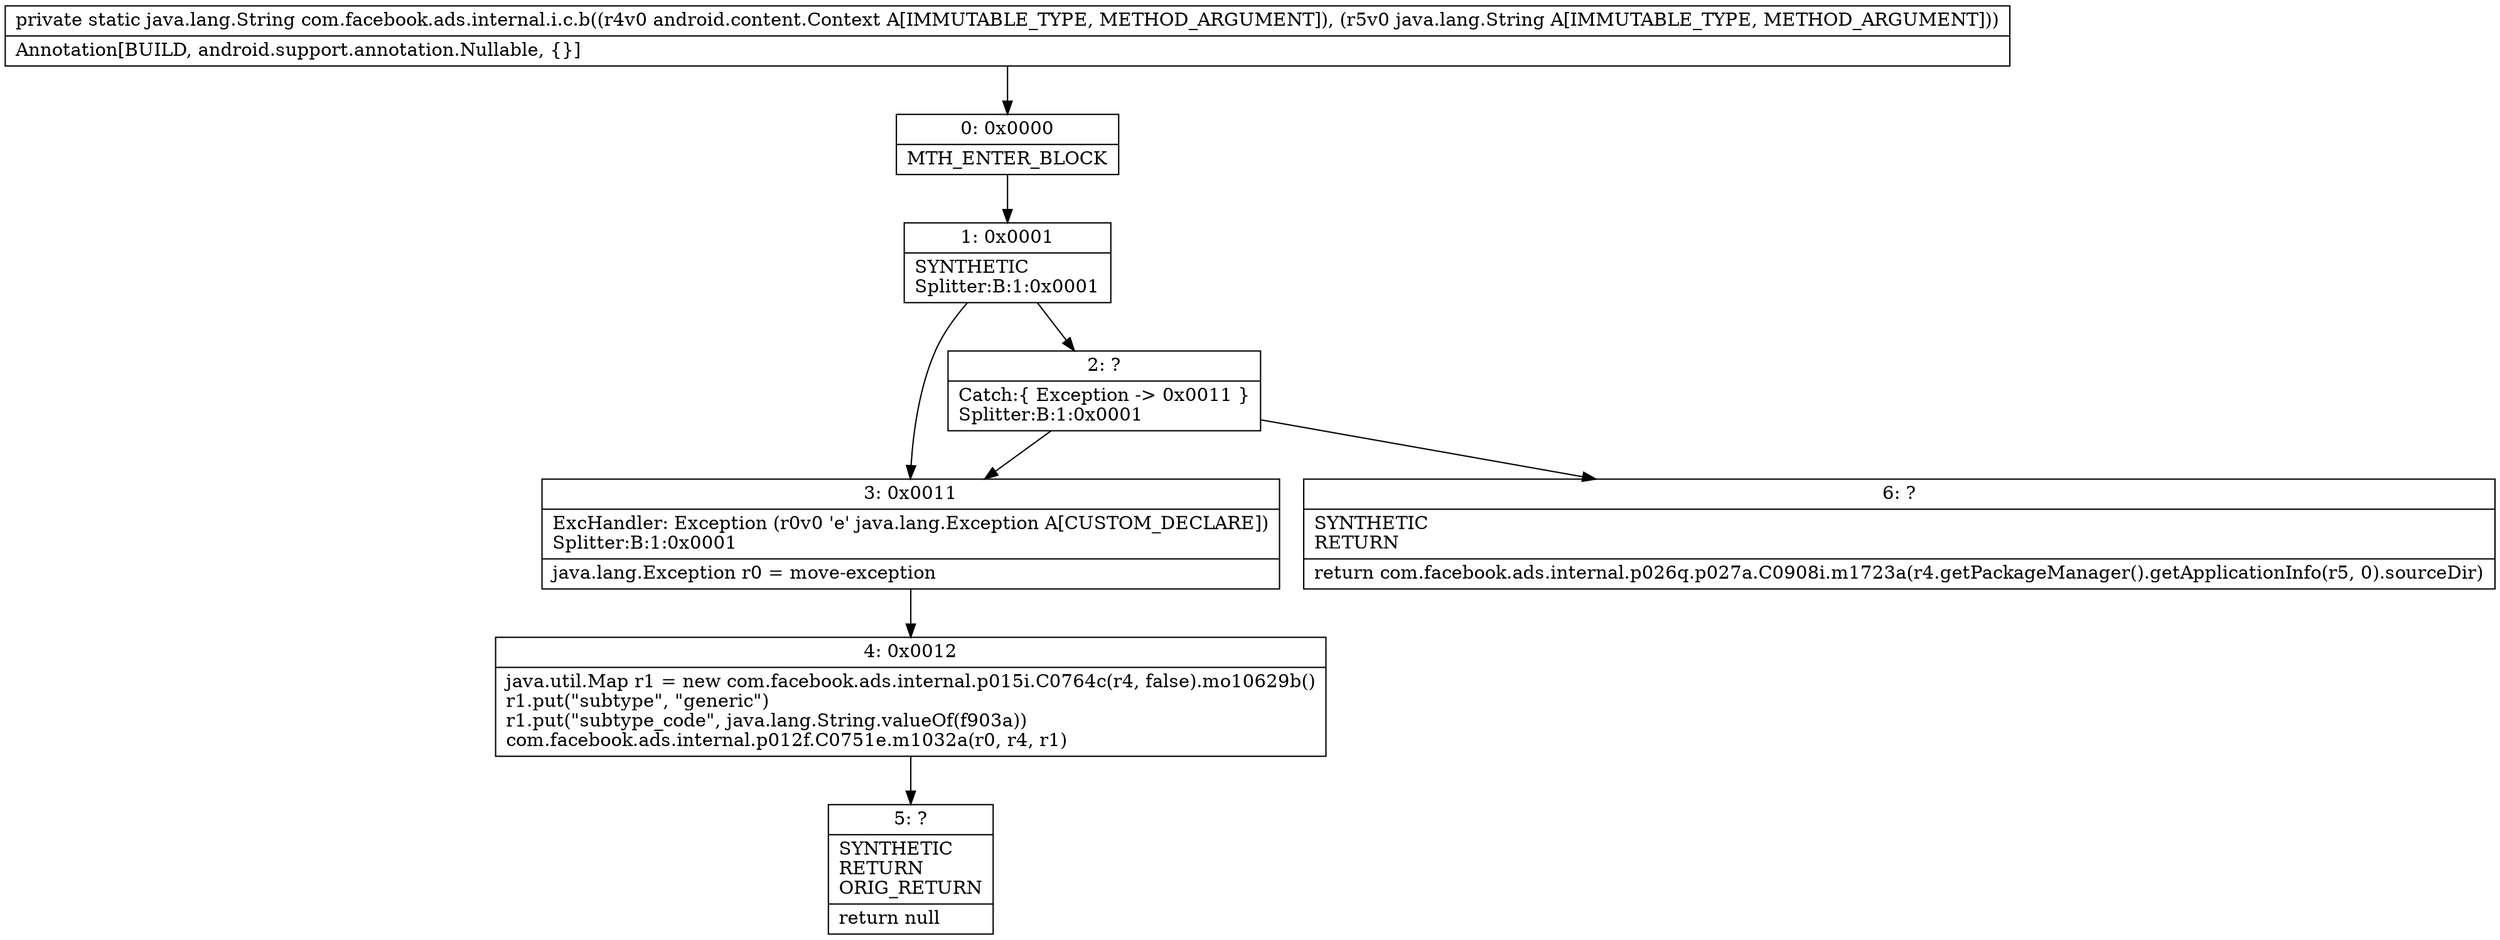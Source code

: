 digraph "CFG forcom.facebook.ads.internal.i.c.b(Landroid\/content\/Context;Ljava\/lang\/String;)Ljava\/lang\/String;" {
Node_0 [shape=record,label="{0\:\ 0x0000|MTH_ENTER_BLOCK\l}"];
Node_1 [shape=record,label="{1\:\ 0x0001|SYNTHETIC\lSplitter:B:1:0x0001\l}"];
Node_2 [shape=record,label="{2\:\ ?|Catch:\{ Exception \-\> 0x0011 \}\lSplitter:B:1:0x0001\l}"];
Node_3 [shape=record,label="{3\:\ 0x0011|ExcHandler: Exception (r0v0 'e' java.lang.Exception A[CUSTOM_DECLARE])\lSplitter:B:1:0x0001\l|java.lang.Exception r0 = move\-exception\l}"];
Node_4 [shape=record,label="{4\:\ 0x0012|java.util.Map r1 = new com.facebook.ads.internal.p015i.C0764c(r4, false).mo10629b()\lr1.put(\"subtype\", \"generic\")\lr1.put(\"subtype_code\", java.lang.String.valueOf(f903a))\lcom.facebook.ads.internal.p012f.C0751e.m1032a(r0, r4, r1)\l}"];
Node_5 [shape=record,label="{5\:\ ?|SYNTHETIC\lRETURN\lORIG_RETURN\l|return null\l}"];
Node_6 [shape=record,label="{6\:\ ?|SYNTHETIC\lRETURN\l|return com.facebook.ads.internal.p026q.p027a.C0908i.m1723a(r4.getPackageManager().getApplicationInfo(r5, 0).sourceDir)\l}"];
MethodNode[shape=record,label="{private static java.lang.String com.facebook.ads.internal.i.c.b((r4v0 android.content.Context A[IMMUTABLE_TYPE, METHOD_ARGUMENT]), (r5v0 java.lang.String A[IMMUTABLE_TYPE, METHOD_ARGUMENT]))  | Annotation[BUILD, android.support.annotation.Nullable, \{\}]\l}"];
MethodNode -> Node_0;
Node_0 -> Node_1;
Node_1 -> Node_2;
Node_1 -> Node_3;
Node_2 -> Node_3;
Node_2 -> Node_6;
Node_3 -> Node_4;
Node_4 -> Node_5;
}

